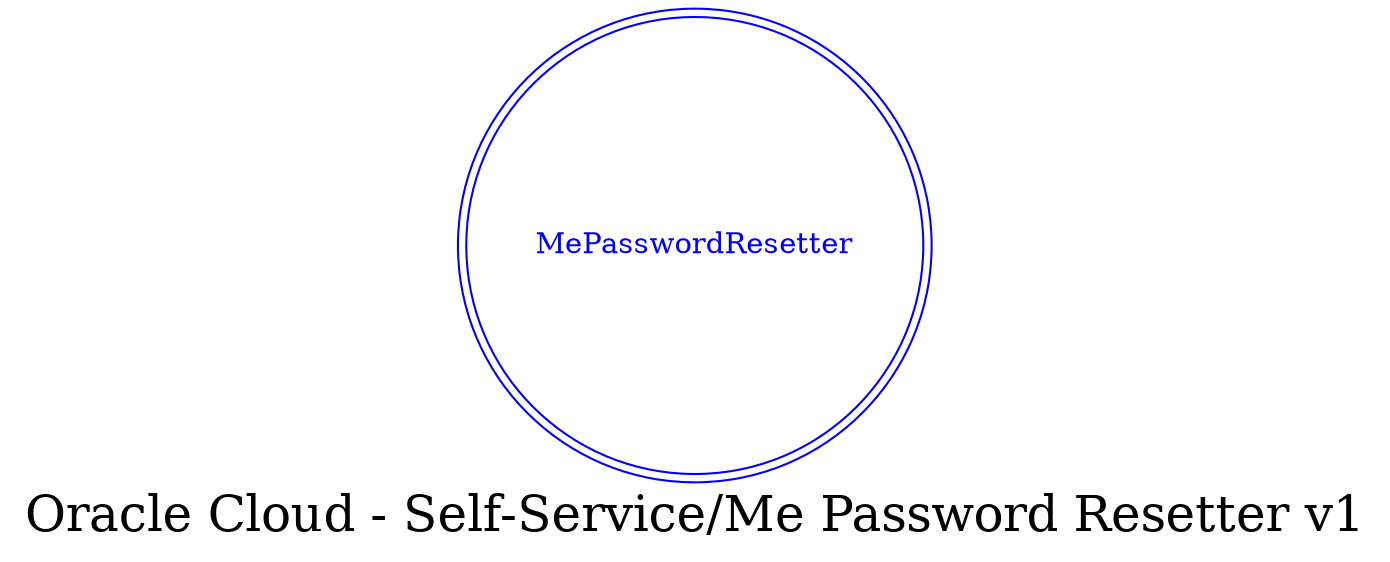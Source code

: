 digraph LexiconGraph {
graph[label="Oracle Cloud - Self-Service/Me Password Resetter v1", fontsize=24]
splines=true
"MePasswordResetter" [color=blue, fontcolor=blue, shape=doublecircle]
}
